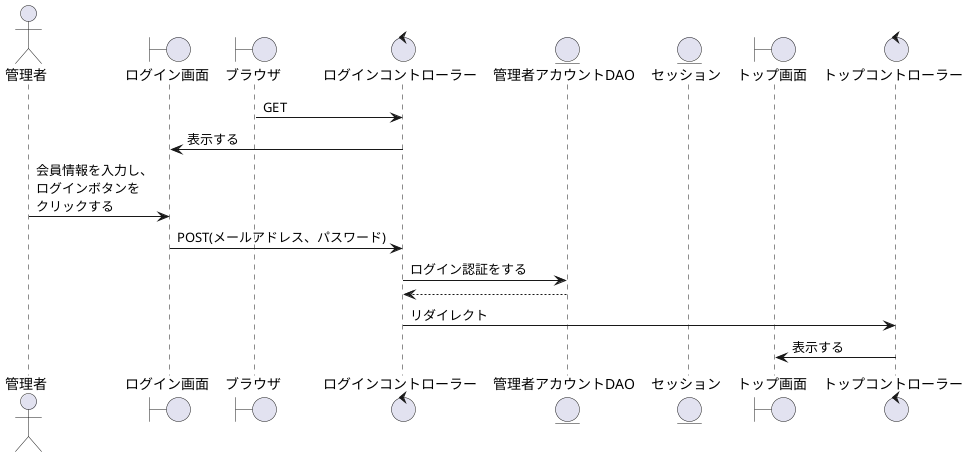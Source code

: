 @startuml ログイン

actor    "管理者" as act
boundary "ログイン画面" as Login
boundary "ブラウザ" as brz
control  "ログインコントローラー" as Approval_c
entity   "管理者アカウントDAO" as Account
entity   "セッション" as sessyon
boundary "トップ画面" as Top
control  "トップコントローラー" as Completion_c

'-------------------------------------------------------------------------------------------

brz -> Approval_c : GET
Login <- Approval_c : 表示する
act -> Login : 会員情報を入力し、\nログインボタンを\nクリックする
Login -> Approval_c : POST(メールアドレス、パスワード)
Approval_c -> Account : ログイン認証をする
Approval_c <-- Account
Approval_c -> Completion_c : リダイレクト
Completion_c -> Top : 表示する

@enduml
